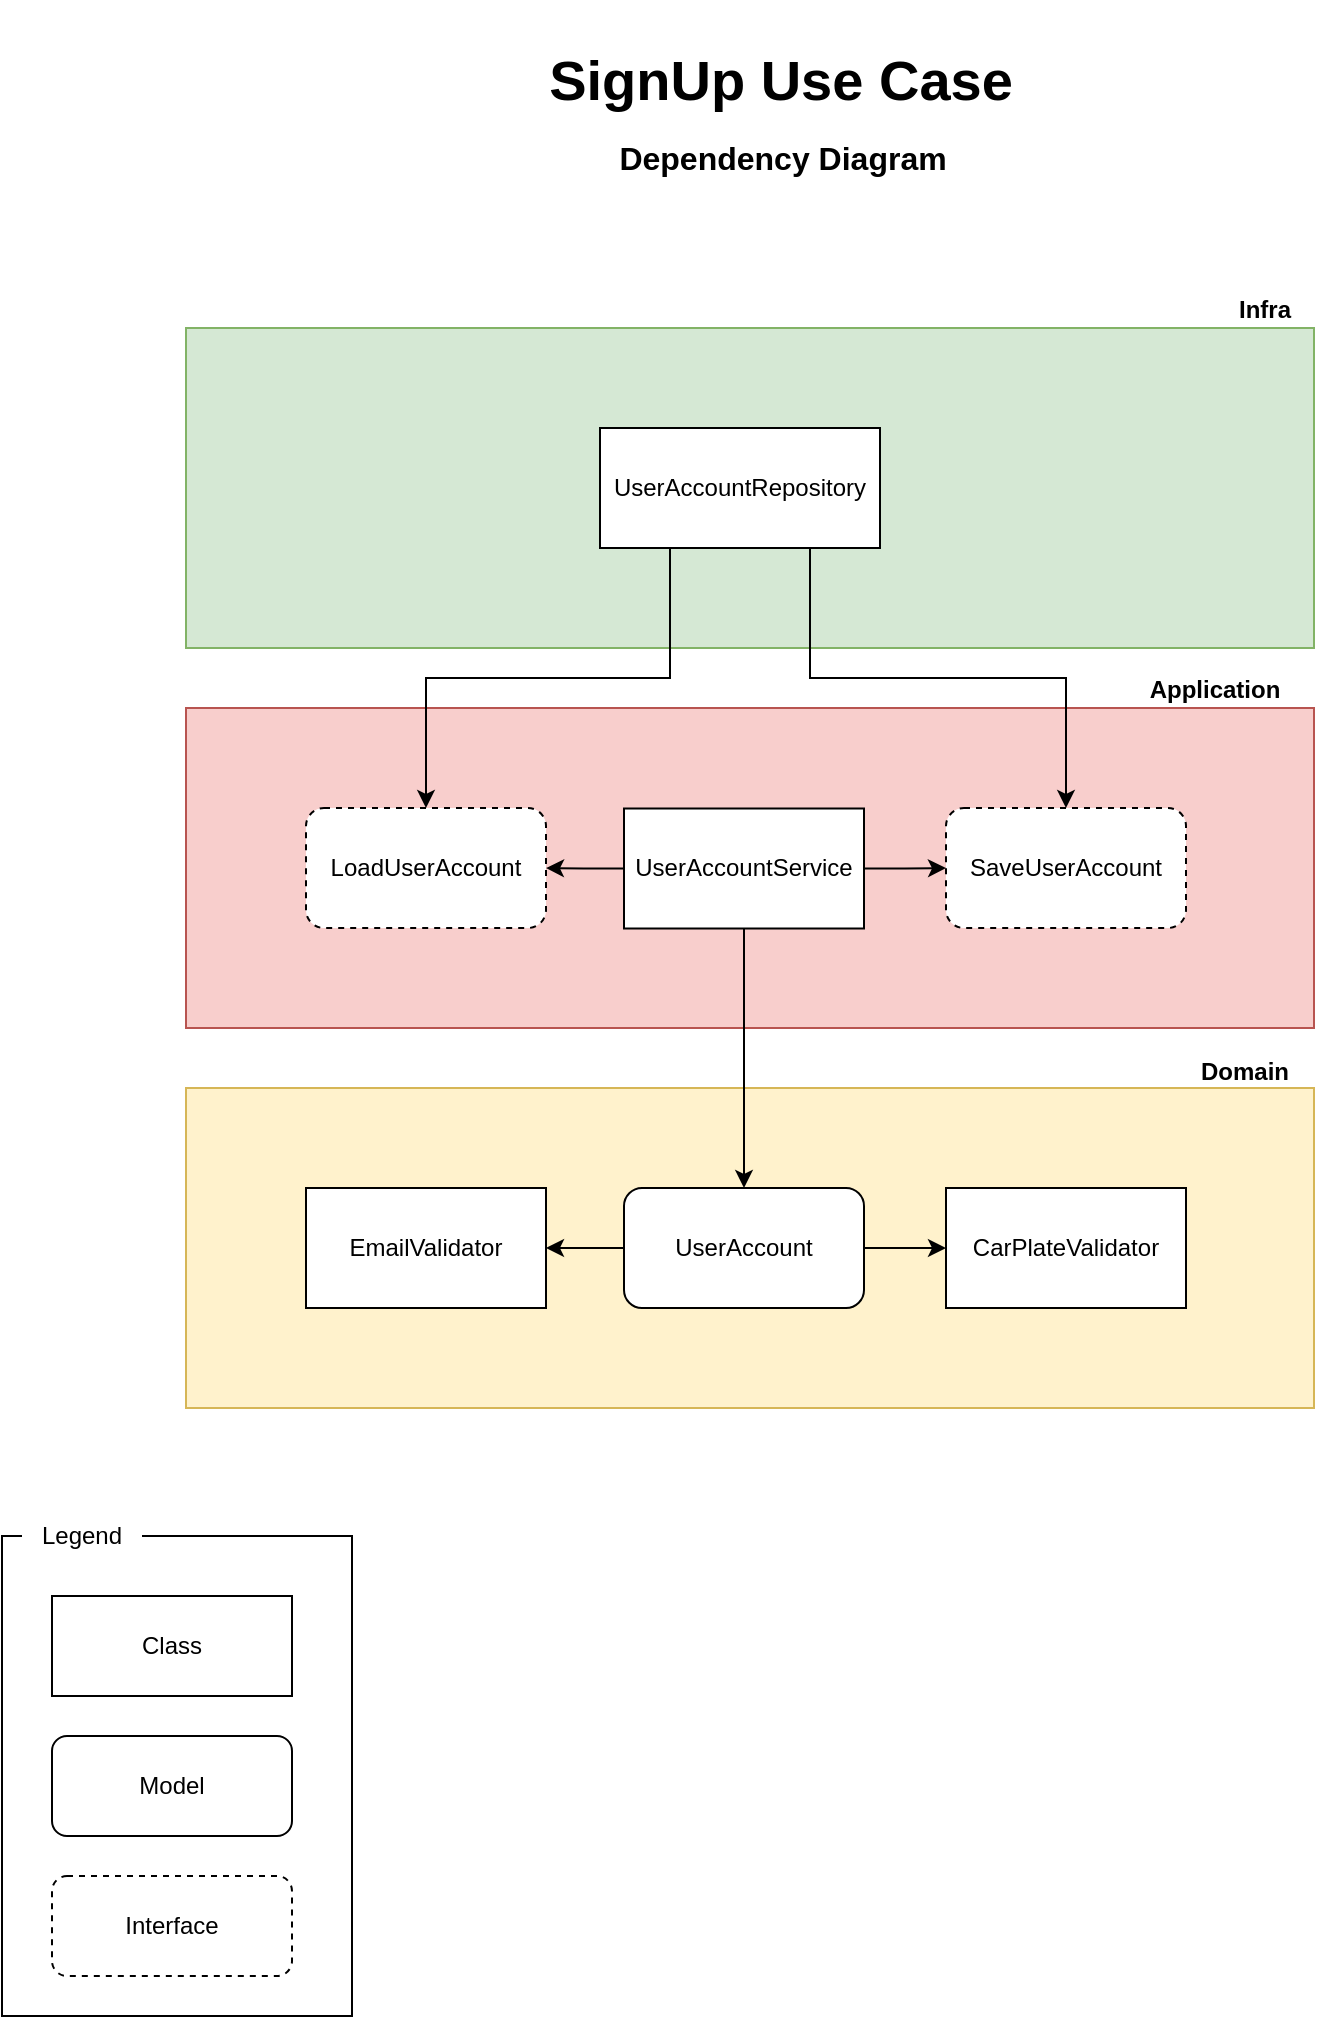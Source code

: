 <mxfile version="26.0.5">
  <diagram name="Página-1" id="nsQlT5N_RMNeNbAGlTYU">
    <mxGraphModel grid="1" page="1" gridSize="10" guides="1" tooltips="1" connect="1" arrows="1" fold="1" pageScale="1" pageWidth="827" pageHeight="1169" background="#ffffff" math="0" shadow="0">
      <root>
        <mxCell id="0" />
        <mxCell id="1" parent="0" />
        <mxCell id="Ni_8ViMiSusoxcpB_8er-1" value="" style="rounded=0;whiteSpace=wrap;html=1;fillColor=#f8cecc;strokeColor=#b85450;strokeWidth=1;" vertex="1" parent="1">
          <mxGeometry x="132" y="414" width="564" height="160" as="geometry" />
        </mxCell>
        <mxCell id="Ni_8ViMiSusoxcpB_8er-3" value="" style="rounded=0;whiteSpace=wrap;html=1;fillColor=#d5e8d4;strokeColor=#82b366;strokeWidth=1;" vertex="1" parent="1">
          <mxGeometry x="132" y="224" width="564" height="160" as="geometry" />
        </mxCell>
        <mxCell id="Ni_8ViMiSusoxcpB_8er-4" value="" style="rounded=0;whiteSpace=wrap;html=1;fillColor=#fff2cc;strokeColor=#d6b656;strokeWidth=1;" vertex="1" parent="1">
          <mxGeometry x="132" y="604" width="564" height="160" as="geometry" />
        </mxCell>
        <mxCell id="Ni_8ViMiSusoxcpB_8er-5" value="&lt;b&gt;Infra&lt;/b&gt;" style="text;html=1;align=center;verticalAlign=middle;resizable=0;points=[];autosize=1;strokeColor=none;fillColor=none;" vertex="1" parent="1">
          <mxGeometry x="646" y="200" width="50" height="30" as="geometry" />
        </mxCell>
        <mxCell id="Ni_8ViMiSusoxcpB_8er-6" value="&lt;b&gt;Application&lt;/b&gt;" style="text;html=1;align=center;verticalAlign=middle;resizable=0;points=[];autosize=1;strokeColor=none;fillColor=none;" vertex="1" parent="1">
          <mxGeometry x="596" y="390" width="100" height="30" as="geometry" />
        </mxCell>
        <mxCell id="Ni_8ViMiSusoxcpB_8er-7" value="&lt;b&gt;Domain&lt;/b&gt;" style="text;html=1;align=center;verticalAlign=middle;resizable=0;points=[];autosize=1;strokeColor=none;fillColor=none;" vertex="1" parent="1">
          <mxGeometry x="626" y="581" width="70" height="30" as="geometry" />
        </mxCell>
        <mxCell id="AitGtNI9Jr1w5-UpJ0H3-14" style="edgeStyle=orthogonalEdgeStyle;rounded=0;orthogonalLoop=1;jettySize=auto;html=1;" edge="1" parent="1" source="Ni_8ViMiSusoxcpB_8er-8" target="AitGtNI9Jr1w5-UpJ0H3-1">
          <mxGeometry relative="1" as="geometry" />
        </mxCell>
        <mxCell id="AitGtNI9Jr1w5-UpJ0H3-15" style="edgeStyle=orthogonalEdgeStyle;rounded=0;orthogonalLoop=1;jettySize=auto;html=1;" edge="1" parent="1" source="Ni_8ViMiSusoxcpB_8er-8" target="AitGtNI9Jr1w5-UpJ0H3-2">
          <mxGeometry relative="1" as="geometry" />
        </mxCell>
        <mxCell id="Ni_8ViMiSusoxcpB_8er-8" value="UserAccount" style="rounded=1;whiteSpace=wrap;html=1;" vertex="1" parent="1">
          <mxGeometry x="351" y="654" width="120" height="60" as="geometry" />
        </mxCell>
        <mxCell id="AitGtNI9Jr1w5-UpJ0H3-16" style="edgeStyle=orthogonalEdgeStyle;rounded=0;orthogonalLoop=1;jettySize=auto;html=1;exitX=0.25;exitY=1;exitDx=0;exitDy=0;" edge="1" parent="1" source="Ni_8ViMiSusoxcpB_8er-9" target="Ni_8ViMiSusoxcpB_8er-21">
          <mxGeometry relative="1" as="geometry" />
        </mxCell>
        <mxCell id="AitGtNI9Jr1w5-UpJ0H3-17" style="edgeStyle=orthogonalEdgeStyle;rounded=0;orthogonalLoop=1;jettySize=auto;html=1;exitX=0.75;exitY=1;exitDx=0;exitDy=0;entryX=0.5;entryY=0;entryDx=0;entryDy=0;" edge="1" parent="1" source="Ni_8ViMiSusoxcpB_8er-9" target="Ni_8ViMiSusoxcpB_8er-12">
          <mxGeometry relative="1" as="geometry" />
        </mxCell>
        <mxCell id="Ni_8ViMiSusoxcpB_8er-9" value="UserAccountRepository" style="rounded=0;whiteSpace=wrap;html=1;" vertex="1" parent="1">
          <mxGeometry x="339" y="274" width="140" height="60" as="geometry" />
        </mxCell>
        <mxCell id="AitGtNI9Jr1w5-UpJ0H3-11" style="edgeStyle=orthogonalEdgeStyle;rounded=0;orthogonalLoop=1;jettySize=auto;html=1;" edge="1" parent="1" source="Ni_8ViMiSusoxcpB_8er-11" target="Ni_8ViMiSusoxcpB_8er-12">
          <mxGeometry relative="1" as="geometry" />
        </mxCell>
        <mxCell id="AitGtNI9Jr1w5-UpJ0H3-12" style="edgeStyle=orthogonalEdgeStyle;rounded=0;orthogonalLoop=1;jettySize=auto;html=1;" edge="1" parent="1" source="Ni_8ViMiSusoxcpB_8er-11" target="Ni_8ViMiSusoxcpB_8er-21">
          <mxGeometry relative="1" as="geometry" />
        </mxCell>
        <mxCell id="AitGtNI9Jr1w5-UpJ0H3-13" style="edgeStyle=orthogonalEdgeStyle;rounded=0;orthogonalLoop=1;jettySize=auto;html=1;" edge="1" parent="1" source="Ni_8ViMiSusoxcpB_8er-11" target="Ni_8ViMiSusoxcpB_8er-8">
          <mxGeometry relative="1" as="geometry" />
        </mxCell>
        <mxCell id="Ni_8ViMiSusoxcpB_8er-11" value="UserAccountService" style="rounded=0;whiteSpace=wrap;html=1;" vertex="1" parent="1">
          <mxGeometry x="351" y="464.25" width="120" height="60" as="geometry" />
        </mxCell>
        <mxCell id="Ni_8ViMiSusoxcpB_8er-12" value="SaveUserAccount" style="rounded=1;whiteSpace=wrap;html=1;fillColor=default;fillStyle=auto;dashed=1;" vertex="1" parent="1">
          <mxGeometry x="512" y="464" width="120" height="60" as="geometry" />
        </mxCell>
        <mxCell id="Ni_8ViMiSusoxcpB_8er-21" value="LoadUserAccount" style="rounded=1;whiteSpace=wrap;html=1;fillColor=default;fillStyle=auto;dashed=1;" vertex="1" parent="1">
          <mxGeometry x="192" y="464" width="120" height="60" as="geometry" />
        </mxCell>
        <mxCell id="AitGtNI9Jr1w5-UpJ0H3-1" value="EmailValidator" style="rounded=0;whiteSpace=wrap;html=1;" vertex="1" parent="1">
          <mxGeometry x="192" y="654" width="120" height="60" as="geometry" />
        </mxCell>
        <mxCell id="AitGtNI9Jr1w5-UpJ0H3-2" value="CarPlateValidator" style="rounded=0;whiteSpace=wrap;html=1;" vertex="1" parent="1">
          <mxGeometry x="512" y="654" width="120" height="60" as="geometry" />
        </mxCell>
        <mxCell id="AitGtNI9Jr1w5-UpJ0H3-3" value="" style="group" connectable="0" vertex="1" parent="1">
          <mxGeometry x="40" y="820" width="175" height="248" as="geometry" />
        </mxCell>
        <mxCell id="AitGtNI9Jr1w5-UpJ0H3-4" value="" style="rounded=0;whiteSpace=wrap;html=1;fillColor=default;" vertex="1" parent="AitGtNI9Jr1w5-UpJ0H3-3">
          <mxGeometry y="8" width="175" height="240" as="geometry" />
        </mxCell>
        <mxCell id="AitGtNI9Jr1w5-UpJ0H3-5" value="Class" style="rounded=0;whiteSpace=wrap;html=1;" vertex="1" parent="AitGtNI9Jr1w5-UpJ0H3-3">
          <mxGeometry x="25" y="38" width="120" height="50" as="geometry" />
        </mxCell>
        <mxCell id="AitGtNI9Jr1w5-UpJ0H3-6" value="Interface" style="rounded=1;whiteSpace=wrap;html=1;dashed=1;" vertex="1" parent="AitGtNI9Jr1w5-UpJ0H3-3">
          <mxGeometry x="25" y="178" width="120" height="50" as="geometry" />
        </mxCell>
        <mxCell id="AitGtNI9Jr1w5-UpJ0H3-7" value="Model" style="rounded=1;whiteSpace=wrap;html=1;" vertex="1" parent="AitGtNI9Jr1w5-UpJ0H3-3">
          <mxGeometry x="25" y="108" width="120" height="50" as="geometry" />
        </mxCell>
        <mxCell id="AitGtNI9Jr1w5-UpJ0H3-8" value="Legend" style="text;html=1;align=center;verticalAlign=middle;whiteSpace=wrap;rounded=0;fillColor=default;" vertex="1" parent="AitGtNI9Jr1w5-UpJ0H3-3">
          <mxGeometry x="10" width="60" height="15" as="geometry" />
        </mxCell>
        <mxCell id="AitGtNI9Jr1w5-UpJ0H3-18" value="&lt;font&gt;SignUp Use Case&lt;/font&gt;" style="text;html=1;align=center;verticalAlign=middle;whiteSpace=wrap;rounded=0;fontStyle=1;fontSize=28;" vertex="1" parent="1">
          <mxGeometry x="290" y="60" width="279" height="80" as="geometry" />
        </mxCell>
        <mxCell id="AitGtNI9Jr1w5-UpJ0H3-19" value="Dependency Diagram" style="text;html=1;align=center;verticalAlign=middle;resizable=0;points=[];autosize=1;strokeColor=none;fillColor=none;fontSize=16;fontStyle=1" vertex="1" parent="1">
          <mxGeometry x="339.5" y="124" width="180" height="30" as="geometry" />
        </mxCell>
      </root>
    </mxGraphModel>
  </diagram>
</mxfile>
